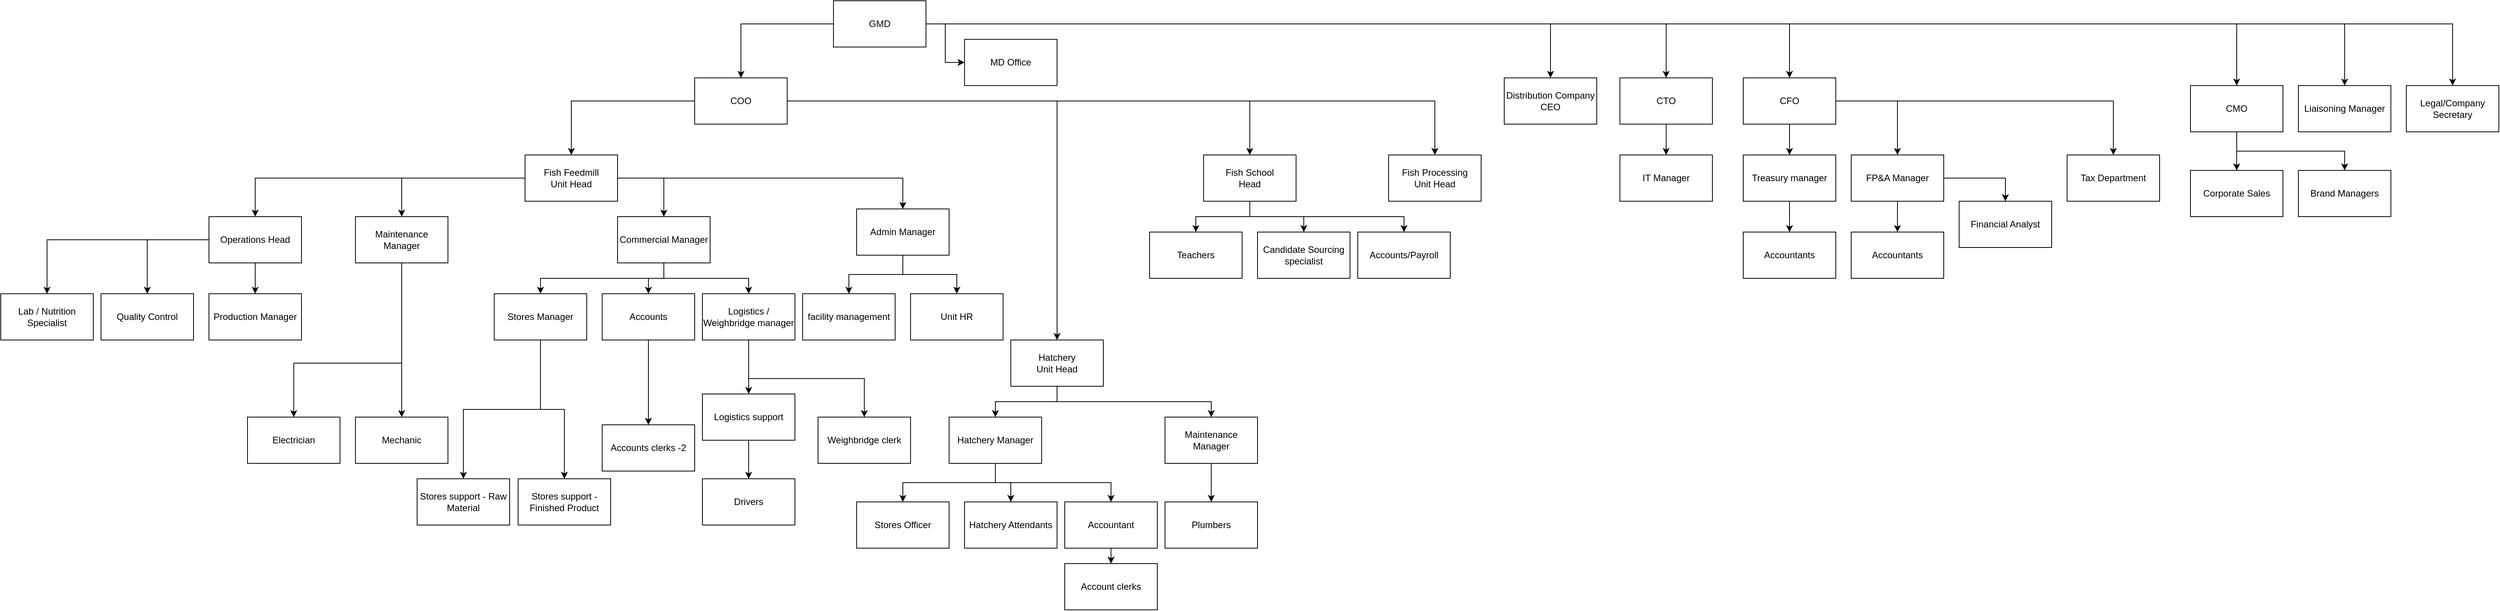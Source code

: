 <mxfile version="14.4.2" type="github">
  <diagram id="Kzd6qc9SWuHuXQYlOQcU" name="Page-1">
    <mxGraphModel dx="1958" dy="482" grid="1" gridSize="10" guides="1" tooltips="1" connect="1" arrows="1" fold="1" page="1" pageScale="1" pageWidth="850" pageHeight="1100" math="0" shadow="0">
      <root>
        <mxCell id="OR51J7Q1JQz4mwMi_YMv-0" />
        <mxCell id="OR51J7Q1JQz4mwMi_YMv-1" parent="OR51J7Q1JQz4mwMi_YMv-0" />
        <mxCell id="HXOrBYoTKEZLP9ldYBDf-1" value="" style="edgeStyle=orthogonalEdgeStyle;rounded=0;orthogonalLoop=1;jettySize=auto;html=1;" parent="OR51J7Q1JQz4mwMi_YMv-1" source="OR51J7Q1JQz4mwMi_YMv-3" target="HXOrBYoTKEZLP9ldYBDf-0" edge="1">
          <mxGeometry relative="1" as="geometry" />
        </mxCell>
        <mxCell id="HXOrBYoTKEZLP9ldYBDf-3" value="" style="edgeStyle=orthogonalEdgeStyle;rounded=0;orthogonalLoop=1;jettySize=auto;html=1;" parent="OR51J7Q1JQz4mwMi_YMv-1" source="OR51J7Q1JQz4mwMi_YMv-3" target="HXOrBYoTKEZLP9ldYBDf-2" edge="1">
          <mxGeometry relative="1" as="geometry" />
        </mxCell>
        <mxCell id="eazAzWpYggoECvpDYvyk-34" style="edgeStyle=orthogonalEdgeStyle;rounded=0;orthogonalLoop=1;jettySize=auto;html=1;exitX=1;exitY=0.5;exitDx=0;exitDy=0;" parent="OR51J7Q1JQz4mwMi_YMv-1" source="OR51J7Q1JQz4mwMi_YMv-3" target="eazAzWpYggoECvpDYvyk-33" edge="1">
          <mxGeometry relative="1" as="geometry" />
        </mxCell>
        <mxCell id="eazAzWpYggoECvpDYvyk-36" style="edgeStyle=orthogonalEdgeStyle;rounded=0;orthogonalLoop=1;jettySize=auto;html=1;exitX=1;exitY=0.5;exitDx=0;exitDy=0;entryX=0.5;entryY=0;entryDx=0;entryDy=0;" parent="OR51J7Q1JQz4mwMi_YMv-1" source="OR51J7Q1JQz4mwMi_YMv-3" target="eazAzWpYggoECvpDYvyk-35" edge="1">
          <mxGeometry relative="1" as="geometry" />
        </mxCell>
        <mxCell id="eazAzWpYggoECvpDYvyk-38" style="edgeStyle=orthogonalEdgeStyle;rounded=0;orthogonalLoop=1;jettySize=auto;html=1;exitX=1;exitY=0.5;exitDx=0;exitDy=0;entryX=0.5;entryY=0;entryDx=0;entryDy=0;" parent="OR51J7Q1JQz4mwMi_YMv-1" source="OR51J7Q1JQz4mwMi_YMv-3" target="eazAzWpYggoECvpDYvyk-37" edge="1">
          <mxGeometry relative="1" as="geometry" />
        </mxCell>
        <mxCell id="LCuynPkq_SxRRPHgawz0-3" style="edgeStyle=orthogonalEdgeStyle;rounded=0;orthogonalLoop=1;jettySize=auto;html=1;exitX=1;exitY=0.5;exitDx=0;exitDy=0;entryX=0.5;entryY=0;entryDx=0;entryDy=0;" parent="OR51J7Q1JQz4mwMi_YMv-1" source="OR51J7Q1JQz4mwMi_YMv-3" target="LCuynPkq_SxRRPHgawz0-0" edge="1">
          <mxGeometry relative="1" as="geometry" />
        </mxCell>
        <mxCell id="LCuynPkq_SxRRPHgawz0-4" style="edgeStyle=orthogonalEdgeStyle;rounded=0;orthogonalLoop=1;jettySize=auto;html=1;exitX=1;exitY=0.5;exitDx=0;exitDy=0;entryX=0.5;entryY=0;entryDx=0;entryDy=0;" parent="OR51J7Q1JQz4mwMi_YMv-1" source="OR51J7Q1JQz4mwMi_YMv-3" target="LCuynPkq_SxRRPHgawz0-1" edge="1">
          <mxGeometry relative="1" as="geometry" />
        </mxCell>
        <mxCell id="LCuynPkq_SxRRPHgawz0-5" style="edgeStyle=orthogonalEdgeStyle;rounded=0;orthogonalLoop=1;jettySize=auto;html=1;exitX=1;exitY=0.5;exitDx=0;exitDy=0;entryX=0.5;entryY=0;entryDx=0;entryDy=0;" parent="OR51J7Q1JQz4mwMi_YMv-1" source="OR51J7Q1JQz4mwMi_YMv-3" target="LCuynPkq_SxRRPHgawz0-2" edge="1">
          <mxGeometry relative="1" as="geometry" />
        </mxCell>
        <mxCell id="OR51J7Q1JQz4mwMi_YMv-3" value="GMD" style="rounded=0;whiteSpace=wrap;html=1;" parent="OR51J7Q1JQz4mwMi_YMv-1" vertex="1">
          <mxGeometry x="560" y="20" width="120" height="60" as="geometry" />
        </mxCell>
        <mxCell id="eazAzWpYggoECvpDYvyk-1" value="" style="edgeStyle=orthogonalEdgeStyle;rounded=0;orthogonalLoop=1;jettySize=auto;html=1;" parent="OR51J7Q1JQz4mwMi_YMv-1" source="HXOrBYoTKEZLP9ldYBDf-0" target="eazAzWpYggoECvpDYvyk-0" edge="1">
          <mxGeometry relative="1" as="geometry" />
        </mxCell>
        <mxCell id="eazAzWpYggoECvpDYvyk-30" value="" style="edgeStyle=orthogonalEdgeStyle;rounded=0;orthogonalLoop=1;jettySize=auto;html=1;" parent="OR51J7Q1JQz4mwMi_YMv-1" source="HXOrBYoTKEZLP9ldYBDf-0" target="eazAzWpYggoECvpDYvyk-29" edge="1">
          <mxGeometry relative="1" as="geometry" />
        </mxCell>
        <mxCell id="eazAzWpYggoECvpDYvyk-32" style="edgeStyle=orthogonalEdgeStyle;rounded=0;orthogonalLoop=1;jettySize=auto;html=1;exitX=1;exitY=0.5;exitDx=0;exitDy=0;" parent="OR51J7Q1JQz4mwMi_YMv-1" source="HXOrBYoTKEZLP9ldYBDf-0" target="eazAzWpYggoECvpDYvyk-31" edge="1">
          <mxGeometry relative="1" as="geometry" />
        </mxCell>
        <mxCell id="LCuynPkq_SxRRPHgawz0-10" style="edgeStyle=orthogonalEdgeStyle;rounded=0;orthogonalLoop=1;jettySize=auto;html=1;exitX=1;exitY=0.5;exitDx=0;exitDy=0;entryX=0.5;entryY=0;entryDx=0;entryDy=0;" parent="OR51J7Q1JQz4mwMi_YMv-1" source="HXOrBYoTKEZLP9ldYBDf-0" target="LCuynPkq_SxRRPHgawz0-8" edge="1">
          <mxGeometry relative="1" as="geometry" />
        </mxCell>
        <mxCell id="HXOrBYoTKEZLP9ldYBDf-0" value="COO" style="rounded=0;whiteSpace=wrap;html=1;" parent="OR51J7Q1JQz4mwMi_YMv-1" vertex="1">
          <mxGeometry x="380" y="120" width="120" height="60" as="geometry" />
        </mxCell>
        <mxCell id="HXOrBYoTKEZLP9ldYBDf-2" value="MD Office" style="rounded=0;whiteSpace=wrap;html=1;" parent="OR51J7Q1JQz4mwMi_YMv-1" vertex="1">
          <mxGeometry x="730" y="70" width="120" height="60" as="geometry" />
        </mxCell>
        <mxCell id="eazAzWpYggoECvpDYvyk-3" value="" style="edgeStyle=orthogonalEdgeStyle;rounded=0;orthogonalLoop=1;jettySize=auto;html=1;" parent="OR51J7Q1JQz4mwMi_YMv-1" source="eazAzWpYggoECvpDYvyk-0" target="eazAzWpYggoECvpDYvyk-2" edge="1">
          <mxGeometry relative="1" as="geometry" />
        </mxCell>
        <mxCell id="eazAzWpYggoECvpDYvyk-10" style="edgeStyle=orthogonalEdgeStyle;rounded=0;orthogonalLoop=1;jettySize=auto;html=1;exitX=1;exitY=0.5;exitDx=0;exitDy=0;entryX=0.5;entryY=0;entryDx=0;entryDy=0;" parent="OR51J7Q1JQz4mwMi_YMv-1" source="eazAzWpYggoECvpDYvyk-0" target="eazAzWpYggoECvpDYvyk-8" edge="1">
          <mxGeometry relative="1" as="geometry" />
        </mxCell>
        <mxCell id="eazAzWpYggoECvpDYvyk-12" style="edgeStyle=orthogonalEdgeStyle;rounded=0;orthogonalLoop=1;jettySize=auto;html=1;exitX=0;exitY=0.5;exitDx=0;exitDy=0;" parent="OR51J7Q1JQz4mwMi_YMv-1" source="eazAzWpYggoECvpDYvyk-0" target="eazAzWpYggoECvpDYvyk-6" edge="1">
          <mxGeometry relative="1" as="geometry" />
        </mxCell>
        <mxCell id="eazAzWpYggoECvpDYvyk-13" style="edgeStyle=orthogonalEdgeStyle;rounded=0;orthogonalLoop=1;jettySize=auto;html=1;exitX=1;exitY=0.5;exitDx=0;exitDy=0;" parent="OR51J7Q1JQz4mwMi_YMv-1" source="eazAzWpYggoECvpDYvyk-0" target="eazAzWpYggoECvpDYvyk-4" edge="1">
          <mxGeometry relative="1" as="geometry" />
        </mxCell>
        <mxCell id="eazAzWpYggoECvpDYvyk-0" value="Fish Feedmill&lt;br&gt;Unit Head" style="rounded=0;whiteSpace=wrap;html=1;" parent="OR51J7Q1JQz4mwMi_YMv-1" vertex="1">
          <mxGeometry x="160" y="220" width="120" height="60" as="geometry" />
        </mxCell>
        <mxCell id="hFyjA-U5rJ2yNpyNRi_4-23" value="" style="edgeStyle=orthogonalEdgeStyle;rounded=0;orthogonalLoop=1;jettySize=auto;html=1;" edge="1" parent="OR51J7Q1JQz4mwMi_YMv-1" source="eazAzWpYggoECvpDYvyk-2" target="hFyjA-U5rJ2yNpyNRi_4-22">
          <mxGeometry relative="1" as="geometry" />
        </mxCell>
        <mxCell id="hFyjA-U5rJ2yNpyNRi_4-25" value="" style="edgeStyle=orthogonalEdgeStyle;rounded=0;orthogonalLoop=1;jettySize=auto;html=1;" edge="1" parent="OR51J7Q1JQz4mwMi_YMv-1" source="eazAzWpYggoECvpDYvyk-2" target="hFyjA-U5rJ2yNpyNRi_4-24">
          <mxGeometry relative="1" as="geometry" />
        </mxCell>
        <mxCell id="hFyjA-U5rJ2yNpyNRi_4-27" style="edgeStyle=orthogonalEdgeStyle;rounded=0;orthogonalLoop=1;jettySize=auto;html=1;exitX=0;exitY=0.5;exitDx=0;exitDy=0;entryX=0.5;entryY=0;entryDx=0;entryDy=0;" edge="1" parent="OR51J7Q1JQz4mwMi_YMv-1" source="eazAzWpYggoECvpDYvyk-2" target="hFyjA-U5rJ2yNpyNRi_4-26">
          <mxGeometry relative="1" as="geometry" />
        </mxCell>
        <mxCell id="eazAzWpYggoECvpDYvyk-2" value="Operations Head" style="whiteSpace=wrap;html=1;rounded=0;" parent="OR51J7Q1JQz4mwMi_YMv-1" vertex="1">
          <mxGeometry x="-250" y="300" width="120" height="60" as="geometry" />
        </mxCell>
        <mxCell id="eazAzWpYggoECvpDYvyk-21" value="" style="edgeStyle=orthogonalEdgeStyle;rounded=0;orthogonalLoop=1;jettySize=auto;html=1;" parent="OR51J7Q1JQz4mwMi_YMv-1" source="eazAzWpYggoECvpDYvyk-4" target="eazAzWpYggoECvpDYvyk-20" edge="1">
          <mxGeometry relative="1" as="geometry" />
        </mxCell>
        <mxCell id="eazAzWpYggoECvpDYvyk-26" style="edgeStyle=orthogonalEdgeStyle;rounded=0;orthogonalLoop=1;jettySize=auto;html=1;exitX=0.5;exitY=1;exitDx=0;exitDy=0;entryX=0.5;entryY=0;entryDx=0;entryDy=0;" parent="OR51J7Q1JQz4mwMi_YMv-1" source="eazAzWpYggoECvpDYvyk-4" target="eazAzWpYggoECvpDYvyk-22" edge="1">
          <mxGeometry relative="1" as="geometry" />
        </mxCell>
        <mxCell id="eazAzWpYggoECvpDYvyk-28" style="edgeStyle=orthogonalEdgeStyle;rounded=0;orthogonalLoop=1;jettySize=auto;html=1;exitX=0.5;exitY=1;exitDx=0;exitDy=0;entryX=0.5;entryY=0;entryDx=0;entryDy=0;" parent="OR51J7Q1JQz4mwMi_YMv-1" source="eazAzWpYggoECvpDYvyk-4" target="eazAzWpYggoECvpDYvyk-27" edge="1">
          <mxGeometry relative="1" as="geometry" />
        </mxCell>
        <mxCell id="eazAzWpYggoECvpDYvyk-4" value="Commercial Manager" style="whiteSpace=wrap;html=1;rounded=0;" parent="OR51J7Q1JQz4mwMi_YMv-1" vertex="1">
          <mxGeometry x="280" y="300" width="120" height="60" as="geometry" />
        </mxCell>
        <mxCell id="hFyjA-U5rJ2yNpyNRi_4-11" value="" style="edgeStyle=orthogonalEdgeStyle;rounded=0;orthogonalLoop=1;jettySize=auto;html=1;" edge="1" parent="OR51J7Q1JQz4mwMi_YMv-1" source="eazAzWpYggoECvpDYvyk-6" target="hFyjA-U5rJ2yNpyNRi_4-10">
          <mxGeometry relative="1" as="geometry" />
        </mxCell>
        <mxCell id="hFyjA-U5rJ2yNpyNRi_4-16" style="edgeStyle=orthogonalEdgeStyle;rounded=0;orthogonalLoop=1;jettySize=auto;html=1;exitX=0.5;exitY=1;exitDx=0;exitDy=0;entryX=0.5;entryY=0;entryDx=0;entryDy=0;" edge="1" parent="OR51J7Q1JQz4mwMi_YMv-1" source="eazAzWpYggoECvpDYvyk-6" target="hFyjA-U5rJ2yNpyNRi_4-13">
          <mxGeometry relative="1" as="geometry">
            <Array as="points">
              <mxPoint y="490" />
              <mxPoint x="-140" y="490" />
            </Array>
          </mxGeometry>
        </mxCell>
        <mxCell id="eazAzWpYggoECvpDYvyk-6" value="Maintenance Manager" style="whiteSpace=wrap;html=1;rounded=0;" parent="OR51J7Q1JQz4mwMi_YMv-1" vertex="1">
          <mxGeometry x="-60" y="300" width="120" height="60" as="geometry" />
        </mxCell>
        <mxCell id="eazAzWpYggoECvpDYvyk-15" value="" style="edgeStyle=orthogonalEdgeStyle;rounded=0;orthogonalLoop=1;jettySize=auto;html=1;" parent="OR51J7Q1JQz4mwMi_YMv-1" source="eazAzWpYggoECvpDYvyk-8" target="eazAzWpYggoECvpDYvyk-14" edge="1">
          <mxGeometry relative="1" as="geometry" />
        </mxCell>
        <mxCell id="eazAzWpYggoECvpDYvyk-16" style="edgeStyle=orthogonalEdgeStyle;rounded=0;orthogonalLoop=1;jettySize=auto;html=1;exitX=0.5;exitY=1;exitDx=0;exitDy=0;entryX=0.5;entryY=0;entryDx=0;entryDy=0;" parent="OR51J7Q1JQz4mwMi_YMv-1" source="eazAzWpYggoECvpDYvyk-8" target="eazAzWpYggoECvpDYvyk-17" edge="1">
          <mxGeometry relative="1" as="geometry">
            <mxPoint x="580" y="400" as="targetPoint" />
          </mxGeometry>
        </mxCell>
        <mxCell id="eazAzWpYggoECvpDYvyk-8" value="Admin Manager" style="whiteSpace=wrap;html=1;rounded=0;" parent="OR51J7Q1JQz4mwMi_YMv-1" vertex="1">
          <mxGeometry x="590" y="290" width="120" height="60" as="geometry" />
        </mxCell>
        <mxCell id="eazAzWpYggoECvpDYvyk-14" value="facility management" style="whiteSpace=wrap;html=1;rounded=0;" parent="OR51J7Q1JQz4mwMi_YMv-1" vertex="1">
          <mxGeometry x="520" y="400" width="120" height="60" as="geometry" />
        </mxCell>
        <mxCell id="eazAzWpYggoECvpDYvyk-17" value="Unit HR" style="whiteSpace=wrap;html=1;rounded=0;" parent="OR51J7Q1JQz4mwMi_YMv-1" vertex="1">
          <mxGeometry x="660" y="400" width="120" height="60" as="geometry" />
        </mxCell>
        <mxCell id="hFyjA-U5rJ2yNpyNRi_4-7" value="" style="edgeStyle=orthogonalEdgeStyle;rounded=0;orthogonalLoop=1;jettySize=auto;html=1;" edge="1" parent="OR51J7Q1JQz4mwMi_YMv-1" source="eazAzWpYggoECvpDYvyk-20" target="hFyjA-U5rJ2yNpyNRi_4-6">
          <mxGeometry relative="1" as="geometry" />
        </mxCell>
        <mxCell id="eazAzWpYggoECvpDYvyk-20" value="Accounts" style="whiteSpace=wrap;html=1;rounded=0;" parent="OR51J7Q1JQz4mwMi_YMv-1" vertex="1">
          <mxGeometry x="260" y="400" width="120" height="60" as="geometry" />
        </mxCell>
        <mxCell id="hFyjA-U5rJ2yNpyNRi_4-1" value="" style="edgeStyle=orthogonalEdgeStyle;rounded=0;orthogonalLoop=1;jettySize=auto;html=1;" edge="1" parent="OR51J7Q1JQz4mwMi_YMv-1" source="eazAzWpYggoECvpDYvyk-22" target="hFyjA-U5rJ2yNpyNRi_4-0">
          <mxGeometry relative="1" as="geometry" />
        </mxCell>
        <mxCell id="hFyjA-U5rJ2yNpyNRi_4-28" style="edgeStyle=orthogonalEdgeStyle;rounded=0;orthogonalLoop=1;jettySize=auto;html=1;exitX=0.5;exitY=1;exitDx=0;exitDy=0;entryX=0.5;entryY=0;entryDx=0;entryDy=0;" edge="1" parent="OR51J7Q1JQz4mwMi_YMv-1" source="eazAzWpYggoECvpDYvyk-22" target="hFyjA-U5rJ2yNpyNRi_4-2">
          <mxGeometry relative="1" as="geometry" />
        </mxCell>
        <mxCell id="eazAzWpYggoECvpDYvyk-22" value="Logistics / Weighbridge manager" style="rounded=0;whiteSpace=wrap;html=1;" parent="OR51J7Q1JQz4mwMi_YMv-1" vertex="1">
          <mxGeometry x="390" y="400" width="120" height="60" as="geometry" />
        </mxCell>
        <mxCell id="hFyjA-U5rJ2yNpyNRi_4-19" style="edgeStyle=orthogonalEdgeStyle;rounded=0;orthogonalLoop=1;jettySize=auto;html=1;exitX=0.5;exitY=1;exitDx=0;exitDy=0;" edge="1" parent="OR51J7Q1JQz4mwMi_YMv-1" source="eazAzWpYggoECvpDYvyk-27" target="hFyjA-U5rJ2yNpyNRi_4-17">
          <mxGeometry relative="1" as="geometry" />
        </mxCell>
        <mxCell id="hFyjA-U5rJ2yNpyNRi_4-21" style="edgeStyle=orthogonalEdgeStyle;rounded=0;orthogonalLoop=1;jettySize=auto;html=1;exitX=0.5;exitY=1;exitDx=0;exitDy=0;" edge="1" parent="OR51J7Q1JQz4mwMi_YMv-1" source="eazAzWpYggoECvpDYvyk-27" target="hFyjA-U5rJ2yNpyNRi_4-8">
          <mxGeometry relative="1" as="geometry" />
        </mxCell>
        <mxCell id="eazAzWpYggoECvpDYvyk-27" value="Stores Manager" style="rounded=0;whiteSpace=wrap;html=1;" parent="OR51J7Q1JQz4mwMi_YMv-1" vertex="1">
          <mxGeometry x="120" y="400" width="120" height="60" as="geometry" />
        </mxCell>
        <mxCell id="hFyjA-U5rJ2yNpyNRi_4-43" style="edgeStyle=orthogonalEdgeStyle;rounded=0;orthogonalLoop=1;jettySize=auto;html=1;exitX=0.5;exitY=1;exitDx=0;exitDy=0;" edge="1" parent="OR51J7Q1JQz4mwMi_YMv-1" source="eazAzWpYggoECvpDYvyk-29" target="hFyjA-U5rJ2yNpyNRi_4-40">
          <mxGeometry relative="1" as="geometry" />
        </mxCell>
        <mxCell id="hFyjA-U5rJ2yNpyNRi_4-44" style="edgeStyle=orthogonalEdgeStyle;rounded=0;orthogonalLoop=1;jettySize=auto;html=1;exitX=0.5;exitY=1;exitDx=0;exitDy=0;entryX=0.5;entryY=0;entryDx=0;entryDy=0;" edge="1" parent="OR51J7Q1JQz4mwMi_YMv-1" source="eazAzWpYggoECvpDYvyk-29" target="hFyjA-U5rJ2yNpyNRi_4-33">
          <mxGeometry relative="1" as="geometry" />
        </mxCell>
        <mxCell id="eazAzWpYggoECvpDYvyk-29" value="Hatchery&lt;br&gt;Unit Head" style="whiteSpace=wrap;html=1;rounded=0;" parent="OR51J7Q1JQz4mwMi_YMv-1" vertex="1">
          <mxGeometry x="790" y="460" width="120" height="60" as="geometry" />
        </mxCell>
        <mxCell id="eazAzWpYggoECvpDYvyk-54" value="" style="edgeStyle=orthogonalEdgeStyle;rounded=0;orthogonalLoop=1;jettySize=auto;html=1;" parent="OR51J7Q1JQz4mwMi_YMv-1" source="eazAzWpYggoECvpDYvyk-31" target="eazAzWpYggoECvpDYvyk-53" edge="1">
          <mxGeometry relative="1" as="geometry" />
        </mxCell>
        <mxCell id="eazAzWpYggoECvpDYvyk-57" style="edgeStyle=orthogonalEdgeStyle;rounded=0;orthogonalLoop=1;jettySize=auto;html=1;exitX=0.5;exitY=1;exitDx=0;exitDy=0;entryX=0.5;entryY=0;entryDx=0;entryDy=0;" parent="OR51J7Q1JQz4mwMi_YMv-1" source="eazAzWpYggoECvpDYvyk-31" target="eazAzWpYggoECvpDYvyk-56" edge="1">
          <mxGeometry relative="1" as="geometry" />
        </mxCell>
        <mxCell id="eazAzWpYggoECvpDYvyk-61" style="edgeStyle=orthogonalEdgeStyle;rounded=0;orthogonalLoop=1;jettySize=auto;html=1;exitX=0.5;exitY=1;exitDx=0;exitDy=0;" parent="OR51J7Q1JQz4mwMi_YMv-1" source="eazAzWpYggoECvpDYvyk-31" target="eazAzWpYggoECvpDYvyk-60" edge="1">
          <mxGeometry relative="1" as="geometry" />
        </mxCell>
        <mxCell id="eazAzWpYggoECvpDYvyk-31" value="Fish School&lt;br&gt;Head" style="rounded=0;whiteSpace=wrap;html=1;" parent="OR51J7Q1JQz4mwMi_YMv-1" vertex="1">
          <mxGeometry x="1040" y="220" width="120" height="60" as="geometry" />
        </mxCell>
        <mxCell id="eazAzWpYggoECvpDYvyk-33" value="Distribution Company&lt;br&gt;CEO" style="rounded=0;whiteSpace=wrap;html=1;" parent="OR51J7Q1JQz4mwMi_YMv-1" vertex="1">
          <mxGeometry x="1430" y="120" width="120" height="60" as="geometry" />
        </mxCell>
        <mxCell id="eazAzWpYggoECvpDYvyk-50" style="edgeStyle=orthogonalEdgeStyle;rounded=0;orthogonalLoop=1;jettySize=auto;html=1;exitX=0.5;exitY=1;exitDx=0;exitDy=0;entryX=0.5;entryY=0;entryDx=0;entryDy=0;" parent="OR51J7Q1JQz4mwMi_YMv-1" source="eazAzWpYggoECvpDYvyk-35" target="eazAzWpYggoECvpDYvyk-49" edge="1">
          <mxGeometry relative="1" as="geometry" />
        </mxCell>
        <mxCell id="eazAzWpYggoECvpDYvyk-35" value="CTO" style="rounded=0;whiteSpace=wrap;html=1;" parent="OR51J7Q1JQz4mwMi_YMv-1" vertex="1">
          <mxGeometry x="1580" y="120" width="120" height="60" as="geometry" />
        </mxCell>
        <mxCell id="eazAzWpYggoECvpDYvyk-40" value="" style="edgeStyle=orthogonalEdgeStyle;rounded=0;orthogonalLoop=1;jettySize=auto;html=1;" parent="OR51J7Q1JQz4mwMi_YMv-1" source="eazAzWpYggoECvpDYvyk-37" target="eazAzWpYggoECvpDYvyk-39" edge="1">
          <mxGeometry relative="1" as="geometry" />
        </mxCell>
        <mxCell id="eazAzWpYggoECvpDYvyk-42" value="" style="edgeStyle=orthogonalEdgeStyle;rounded=0;orthogonalLoop=1;jettySize=auto;html=1;" parent="OR51J7Q1JQz4mwMi_YMv-1" source="eazAzWpYggoECvpDYvyk-37" target="eazAzWpYggoECvpDYvyk-41" edge="1">
          <mxGeometry relative="1" as="geometry" />
        </mxCell>
        <mxCell id="eazAzWpYggoECvpDYvyk-51" style="edgeStyle=orthogonalEdgeStyle;rounded=0;orthogonalLoop=1;jettySize=auto;html=1;exitX=1;exitY=0.5;exitDx=0;exitDy=0;entryX=0.5;entryY=0;entryDx=0;entryDy=0;" parent="OR51J7Q1JQz4mwMi_YMv-1" source="eazAzWpYggoECvpDYvyk-37" target="eazAzWpYggoECvpDYvyk-52" edge="1">
          <mxGeometry relative="1" as="geometry">
            <mxPoint x="2170" y="210" as="targetPoint" />
          </mxGeometry>
        </mxCell>
        <mxCell id="eazAzWpYggoECvpDYvyk-37" value="CFO" style="rounded=0;whiteSpace=wrap;html=1;" parent="OR51J7Q1JQz4mwMi_YMv-1" vertex="1">
          <mxGeometry x="1740" y="120" width="120" height="60" as="geometry" />
        </mxCell>
        <mxCell id="LCuynPkq_SxRRPHgawz0-7" value="" style="edgeStyle=orthogonalEdgeStyle;rounded=0;orthogonalLoop=1;jettySize=auto;html=1;" parent="OR51J7Q1JQz4mwMi_YMv-1" source="eazAzWpYggoECvpDYvyk-39" target="LCuynPkq_SxRRPHgawz0-6" edge="1">
          <mxGeometry relative="1" as="geometry" />
        </mxCell>
        <mxCell id="eazAzWpYggoECvpDYvyk-39" value="Treasury manager" style="whiteSpace=wrap;html=1;rounded=0;" parent="OR51J7Q1JQz4mwMi_YMv-1" vertex="1">
          <mxGeometry x="1740" y="220" width="120" height="60" as="geometry" />
        </mxCell>
        <mxCell id="eazAzWpYggoECvpDYvyk-47" value="" style="edgeStyle=orthogonalEdgeStyle;rounded=0;orthogonalLoop=1;jettySize=auto;html=1;" parent="OR51J7Q1JQz4mwMi_YMv-1" source="eazAzWpYggoECvpDYvyk-41" target="eazAzWpYggoECvpDYvyk-46" edge="1">
          <mxGeometry relative="1" as="geometry" />
        </mxCell>
        <mxCell id="eazAzWpYggoECvpDYvyk-48" style="edgeStyle=orthogonalEdgeStyle;rounded=0;orthogonalLoop=1;jettySize=auto;html=1;exitX=1;exitY=0.5;exitDx=0;exitDy=0;entryX=0.5;entryY=0;entryDx=0;entryDy=0;" parent="OR51J7Q1JQz4mwMi_YMv-1" source="eazAzWpYggoECvpDYvyk-41" target="eazAzWpYggoECvpDYvyk-44" edge="1">
          <mxGeometry relative="1" as="geometry" />
        </mxCell>
        <mxCell id="eazAzWpYggoECvpDYvyk-41" value="FP&amp;amp;A Manager" style="whiteSpace=wrap;html=1;rounded=0;" parent="OR51J7Q1JQz4mwMi_YMv-1" vertex="1">
          <mxGeometry x="1880" y="220" width="120" height="60" as="geometry" />
        </mxCell>
        <mxCell id="eazAzWpYggoECvpDYvyk-44" value="Financial Analyst" style="rounded=0;whiteSpace=wrap;html=1;" parent="OR51J7Q1JQz4mwMi_YMv-1" vertex="1">
          <mxGeometry x="2020" y="280" width="120" height="60" as="geometry" />
        </mxCell>
        <mxCell id="eazAzWpYggoECvpDYvyk-46" value="Accountants" style="whiteSpace=wrap;html=1;rounded=0;" parent="OR51J7Q1JQz4mwMi_YMv-1" vertex="1">
          <mxGeometry x="1880" y="320" width="120" height="60" as="geometry" />
        </mxCell>
        <mxCell id="eazAzWpYggoECvpDYvyk-49" value="IT Manager" style="rounded=0;whiteSpace=wrap;html=1;" parent="OR51J7Q1JQz4mwMi_YMv-1" vertex="1">
          <mxGeometry x="1580" y="220" width="120" height="60" as="geometry" />
        </mxCell>
        <mxCell id="eazAzWpYggoECvpDYvyk-52" value="Tax Department" style="rounded=0;whiteSpace=wrap;html=1;" parent="OR51J7Q1JQz4mwMi_YMv-1" vertex="1">
          <mxGeometry x="2160" y="220" width="120" height="60" as="geometry" />
        </mxCell>
        <mxCell id="eazAzWpYggoECvpDYvyk-53" value="Teachers" style="rounded=0;whiteSpace=wrap;html=1;" parent="OR51J7Q1JQz4mwMi_YMv-1" vertex="1">
          <mxGeometry x="970" y="320" width="120" height="60" as="geometry" />
        </mxCell>
        <mxCell id="eazAzWpYggoECvpDYvyk-56" value="Candidate Sourcing specialist" style="rounded=0;whiteSpace=wrap;html=1;" parent="OR51J7Q1JQz4mwMi_YMv-1" vertex="1">
          <mxGeometry x="1110" y="320" width="120" height="60" as="geometry" />
        </mxCell>
        <mxCell id="eazAzWpYggoECvpDYvyk-60" value="Accounts/Payroll" style="rounded=0;whiteSpace=wrap;html=1;" parent="OR51J7Q1JQz4mwMi_YMv-1" vertex="1">
          <mxGeometry x="1240" y="320" width="120" height="60" as="geometry" />
        </mxCell>
        <mxCell id="hFyjA-U5rJ2yNpyNRi_4-30" value="" style="edgeStyle=orthogonalEdgeStyle;rounded=0;orthogonalLoop=1;jettySize=auto;html=1;" edge="1" parent="OR51J7Q1JQz4mwMi_YMv-1" source="LCuynPkq_SxRRPHgawz0-0" target="hFyjA-U5rJ2yNpyNRi_4-29">
          <mxGeometry relative="1" as="geometry" />
        </mxCell>
        <mxCell id="hFyjA-U5rJ2yNpyNRi_4-32" style="edgeStyle=orthogonalEdgeStyle;rounded=0;orthogonalLoop=1;jettySize=auto;html=1;exitX=0.5;exitY=1;exitDx=0;exitDy=0;" edge="1" parent="OR51J7Q1JQz4mwMi_YMv-1" source="LCuynPkq_SxRRPHgawz0-0" target="hFyjA-U5rJ2yNpyNRi_4-31">
          <mxGeometry relative="1" as="geometry" />
        </mxCell>
        <mxCell id="LCuynPkq_SxRRPHgawz0-0" value="CMO" style="rounded=0;whiteSpace=wrap;html=1;" parent="OR51J7Q1JQz4mwMi_YMv-1" vertex="1">
          <mxGeometry x="2320" y="130" width="120" height="60" as="geometry" />
        </mxCell>
        <mxCell id="LCuynPkq_SxRRPHgawz0-1" value="Liaisoning Manager" style="rounded=0;whiteSpace=wrap;html=1;" parent="OR51J7Q1JQz4mwMi_YMv-1" vertex="1">
          <mxGeometry x="2460" y="130" width="120" height="60" as="geometry" />
        </mxCell>
        <mxCell id="LCuynPkq_SxRRPHgawz0-2" value="Legal/Company Secretary" style="rounded=0;whiteSpace=wrap;html=1;" parent="OR51J7Q1JQz4mwMi_YMv-1" vertex="1">
          <mxGeometry x="2600" y="130" width="120" height="60" as="geometry" />
        </mxCell>
        <mxCell id="LCuynPkq_SxRRPHgawz0-6" value="Accountants" style="whiteSpace=wrap;html=1;rounded=0;" parent="OR51J7Q1JQz4mwMi_YMv-1" vertex="1">
          <mxGeometry x="1740" y="320" width="120" height="60" as="geometry" />
        </mxCell>
        <mxCell id="LCuynPkq_SxRRPHgawz0-8" value="Fish Processing&lt;br&gt;Unit Head" style="whiteSpace=wrap;html=1;rounded=0;" parent="OR51J7Q1JQz4mwMi_YMv-1" vertex="1">
          <mxGeometry x="1280" y="220" width="120" height="60" as="geometry" />
        </mxCell>
        <mxCell id="hFyjA-U5rJ2yNpyNRi_4-5" value="" style="edgeStyle=orthogonalEdgeStyle;rounded=0;orthogonalLoop=1;jettySize=auto;html=1;" edge="1" parent="OR51J7Q1JQz4mwMi_YMv-1" source="hFyjA-U5rJ2yNpyNRi_4-0" target="hFyjA-U5rJ2yNpyNRi_4-4">
          <mxGeometry relative="1" as="geometry" />
        </mxCell>
        <mxCell id="hFyjA-U5rJ2yNpyNRi_4-0" value="Logistics support" style="rounded=0;whiteSpace=wrap;html=1;" vertex="1" parent="OR51J7Q1JQz4mwMi_YMv-1">
          <mxGeometry x="390" y="530" width="120" height="60" as="geometry" />
        </mxCell>
        <mxCell id="hFyjA-U5rJ2yNpyNRi_4-2" value="Weighbridge clerk" style="rounded=0;whiteSpace=wrap;html=1;" vertex="1" parent="OR51J7Q1JQz4mwMi_YMv-1">
          <mxGeometry x="540" y="560" width="120" height="60" as="geometry" />
        </mxCell>
        <mxCell id="hFyjA-U5rJ2yNpyNRi_4-4" value="Drivers" style="rounded=0;whiteSpace=wrap;html=1;" vertex="1" parent="OR51J7Q1JQz4mwMi_YMv-1">
          <mxGeometry x="390" y="640" width="120" height="60" as="geometry" />
        </mxCell>
        <mxCell id="hFyjA-U5rJ2yNpyNRi_4-6" value="Accounts clerks -2" style="whiteSpace=wrap;html=1;rounded=0;" vertex="1" parent="OR51J7Q1JQz4mwMi_YMv-1">
          <mxGeometry x="260" y="570" width="120" height="60" as="geometry" />
        </mxCell>
        <mxCell id="hFyjA-U5rJ2yNpyNRi_4-8" value="Stores support - Raw Material" style="rounded=0;whiteSpace=wrap;html=1;" vertex="1" parent="OR51J7Q1JQz4mwMi_YMv-1">
          <mxGeometry x="20" y="640" width="120" height="60" as="geometry" />
        </mxCell>
        <mxCell id="hFyjA-U5rJ2yNpyNRi_4-13" value="Electrician" style="rounded=0;whiteSpace=wrap;html=1;" vertex="1" parent="OR51J7Q1JQz4mwMi_YMv-1">
          <mxGeometry x="-200" y="560" width="120" height="60" as="geometry" />
        </mxCell>
        <mxCell id="hFyjA-U5rJ2yNpyNRi_4-10" value="Mechanic" style="whiteSpace=wrap;html=1;rounded=0;" vertex="1" parent="OR51J7Q1JQz4mwMi_YMv-1">
          <mxGeometry x="-60" y="560" width="120" height="60" as="geometry" />
        </mxCell>
        <mxCell id="hFyjA-U5rJ2yNpyNRi_4-17" value="Stores support - Finished Product&lt;br&gt;" style="rounded=0;whiteSpace=wrap;html=1;" vertex="1" parent="OR51J7Q1JQz4mwMi_YMv-1">
          <mxGeometry x="151" y="640" width="120" height="60" as="geometry" />
        </mxCell>
        <mxCell id="hFyjA-U5rJ2yNpyNRi_4-22" value="Quality Control" style="whiteSpace=wrap;html=1;rounded=0;" vertex="1" parent="OR51J7Q1JQz4mwMi_YMv-1">
          <mxGeometry x="-390" y="400" width="120" height="60" as="geometry" />
        </mxCell>
        <mxCell id="hFyjA-U5rJ2yNpyNRi_4-24" value="Production Manager" style="whiteSpace=wrap;html=1;rounded=0;" vertex="1" parent="OR51J7Q1JQz4mwMi_YMv-1">
          <mxGeometry x="-250" y="400" width="120" height="60" as="geometry" />
        </mxCell>
        <mxCell id="hFyjA-U5rJ2yNpyNRi_4-26" value="Lab / Nutrition Specialist" style="rounded=0;whiteSpace=wrap;html=1;" vertex="1" parent="OR51J7Q1JQz4mwMi_YMv-1">
          <mxGeometry x="-520" y="400" width="120" height="60" as="geometry" />
        </mxCell>
        <mxCell id="hFyjA-U5rJ2yNpyNRi_4-29" value="Corporate Sales" style="rounded=0;whiteSpace=wrap;html=1;" vertex="1" parent="OR51J7Q1JQz4mwMi_YMv-1">
          <mxGeometry x="2320" y="240" width="120" height="60" as="geometry" />
        </mxCell>
        <mxCell id="hFyjA-U5rJ2yNpyNRi_4-31" value="Brand Managers" style="rounded=0;whiteSpace=wrap;html=1;" vertex="1" parent="OR51J7Q1JQz4mwMi_YMv-1">
          <mxGeometry x="2460" y="240" width="120" height="60" as="geometry" />
        </mxCell>
        <mxCell id="hFyjA-U5rJ2yNpyNRi_4-35" value="" style="edgeStyle=orthogonalEdgeStyle;rounded=0;orthogonalLoop=1;jettySize=auto;html=1;" edge="1" parent="OR51J7Q1JQz4mwMi_YMv-1" source="hFyjA-U5rJ2yNpyNRi_4-33" target="hFyjA-U5rJ2yNpyNRi_4-34">
          <mxGeometry relative="1" as="geometry" />
        </mxCell>
        <mxCell id="hFyjA-U5rJ2yNpyNRi_4-38" style="edgeStyle=orthogonalEdgeStyle;rounded=0;orthogonalLoop=1;jettySize=auto;html=1;exitX=0.5;exitY=1;exitDx=0;exitDy=0;entryX=0.5;entryY=0;entryDx=0;entryDy=0;" edge="1" parent="OR51J7Q1JQz4mwMi_YMv-1" source="hFyjA-U5rJ2yNpyNRi_4-33" target="hFyjA-U5rJ2yNpyNRi_4-36">
          <mxGeometry relative="1" as="geometry" />
        </mxCell>
        <mxCell id="hFyjA-U5rJ2yNpyNRi_4-39" style="edgeStyle=orthogonalEdgeStyle;rounded=0;orthogonalLoop=1;jettySize=auto;html=1;exitX=0.5;exitY=1;exitDx=0;exitDy=0;entryX=0.5;entryY=0;entryDx=0;entryDy=0;" edge="1" parent="OR51J7Q1JQz4mwMi_YMv-1" source="hFyjA-U5rJ2yNpyNRi_4-33" target="hFyjA-U5rJ2yNpyNRi_4-37">
          <mxGeometry relative="1" as="geometry" />
        </mxCell>
        <mxCell id="hFyjA-U5rJ2yNpyNRi_4-33" value="Hatchery Manager" style="rounded=0;whiteSpace=wrap;html=1;" vertex="1" parent="OR51J7Q1JQz4mwMi_YMv-1">
          <mxGeometry x="710" y="560" width="120" height="60" as="geometry" />
        </mxCell>
        <mxCell id="hFyjA-U5rJ2yNpyNRi_4-34" value="Stores Officer" style="rounded=0;whiteSpace=wrap;html=1;" vertex="1" parent="OR51J7Q1JQz4mwMi_YMv-1">
          <mxGeometry x="590" y="670" width="120" height="60" as="geometry" />
        </mxCell>
        <mxCell id="hFyjA-U5rJ2yNpyNRi_4-36" value="Hatchery Attendants" style="rounded=0;whiteSpace=wrap;html=1;" vertex="1" parent="OR51J7Q1JQz4mwMi_YMv-1">
          <mxGeometry x="730" y="670" width="120" height="60" as="geometry" />
        </mxCell>
        <mxCell id="hFyjA-U5rJ2yNpyNRi_4-46" style="edgeStyle=orthogonalEdgeStyle;rounded=0;orthogonalLoop=1;jettySize=auto;html=1;exitX=0.5;exitY=1;exitDx=0;exitDy=0;entryX=0.5;entryY=0;entryDx=0;entryDy=0;" edge="1" parent="OR51J7Q1JQz4mwMi_YMv-1" source="hFyjA-U5rJ2yNpyNRi_4-37" target="hFyjA-U5rJ2yNpyNRi_4-45">
          <mxGeometry relative="1" as="geometry" />
        </mxCell>
        <mxCell id="hFyjA-U5rJ2yNpyNRi_4-37" value="Accountant" style="rounded=0;whiteSpace=wrap;html=1;" vertex="1" parent="OR51J7Q1JQz4mwMi_YMv-1">
          <mxGeometry x="860" y="670" width="120" height="60" as="geometry" />
        </mxCell>
        <mxCell id="hFyjA-U5rJ2yNpyNRi_4-42" value="" style="edgeStyle=orthogonalEdgeStyle;rounded=0;orthogonalLoop=1;jettySize=auto;html=1;" edge="1" parent="OR51J7Q1JQz4mwMi_YMv-1" source="hFyjA-U5rJ2yNpyNRi_4-40" target="hFyjA-U5rJ2yNpyNRi_4-41">
          <mxGeometry relative="1" as="geometry" />
        </mxCell>
        <mxCell id="hFyjA-U5rJ2yNpyNRi_4-40" value="Maintenance Manager" style="rounded=0;whiteSpace=wrap;html=1;" vertex="1" parent="OR51J7Q1JQz4mwMi_YMv-1">
          <mxGeometry x="990" y="560" width="120" height="60" as="geometry" />
        </mxCell>
        <mxCell id="hFyjA-U5rJ2yNpyNRi_4-41" value="Plumbers" style="rounded=0;whiteSpace=wrap;html=1;" vertex="1" parent="OR51J7Q1JQz4mwMi_YMv-1">
          <mxGeometry x="990" y="670" width="120" height="60" as="geometry" />
        </mxCell>
        <mxCell id="hFyjA-U5rJ2yNpyNRi_4-45" value="Account clerks" style="rounded=0;whiteSpace=wrap;html=1;" vertex="1" parent="OR51J7Q1JQz4mwMi_YMv-1">
          <mxGeometry x="860" y="750" width="120" height="60" as="geometry" />
        </mxCell>
      </root>
    </mxGraphModel>
  </diagram>
</mxfile>
